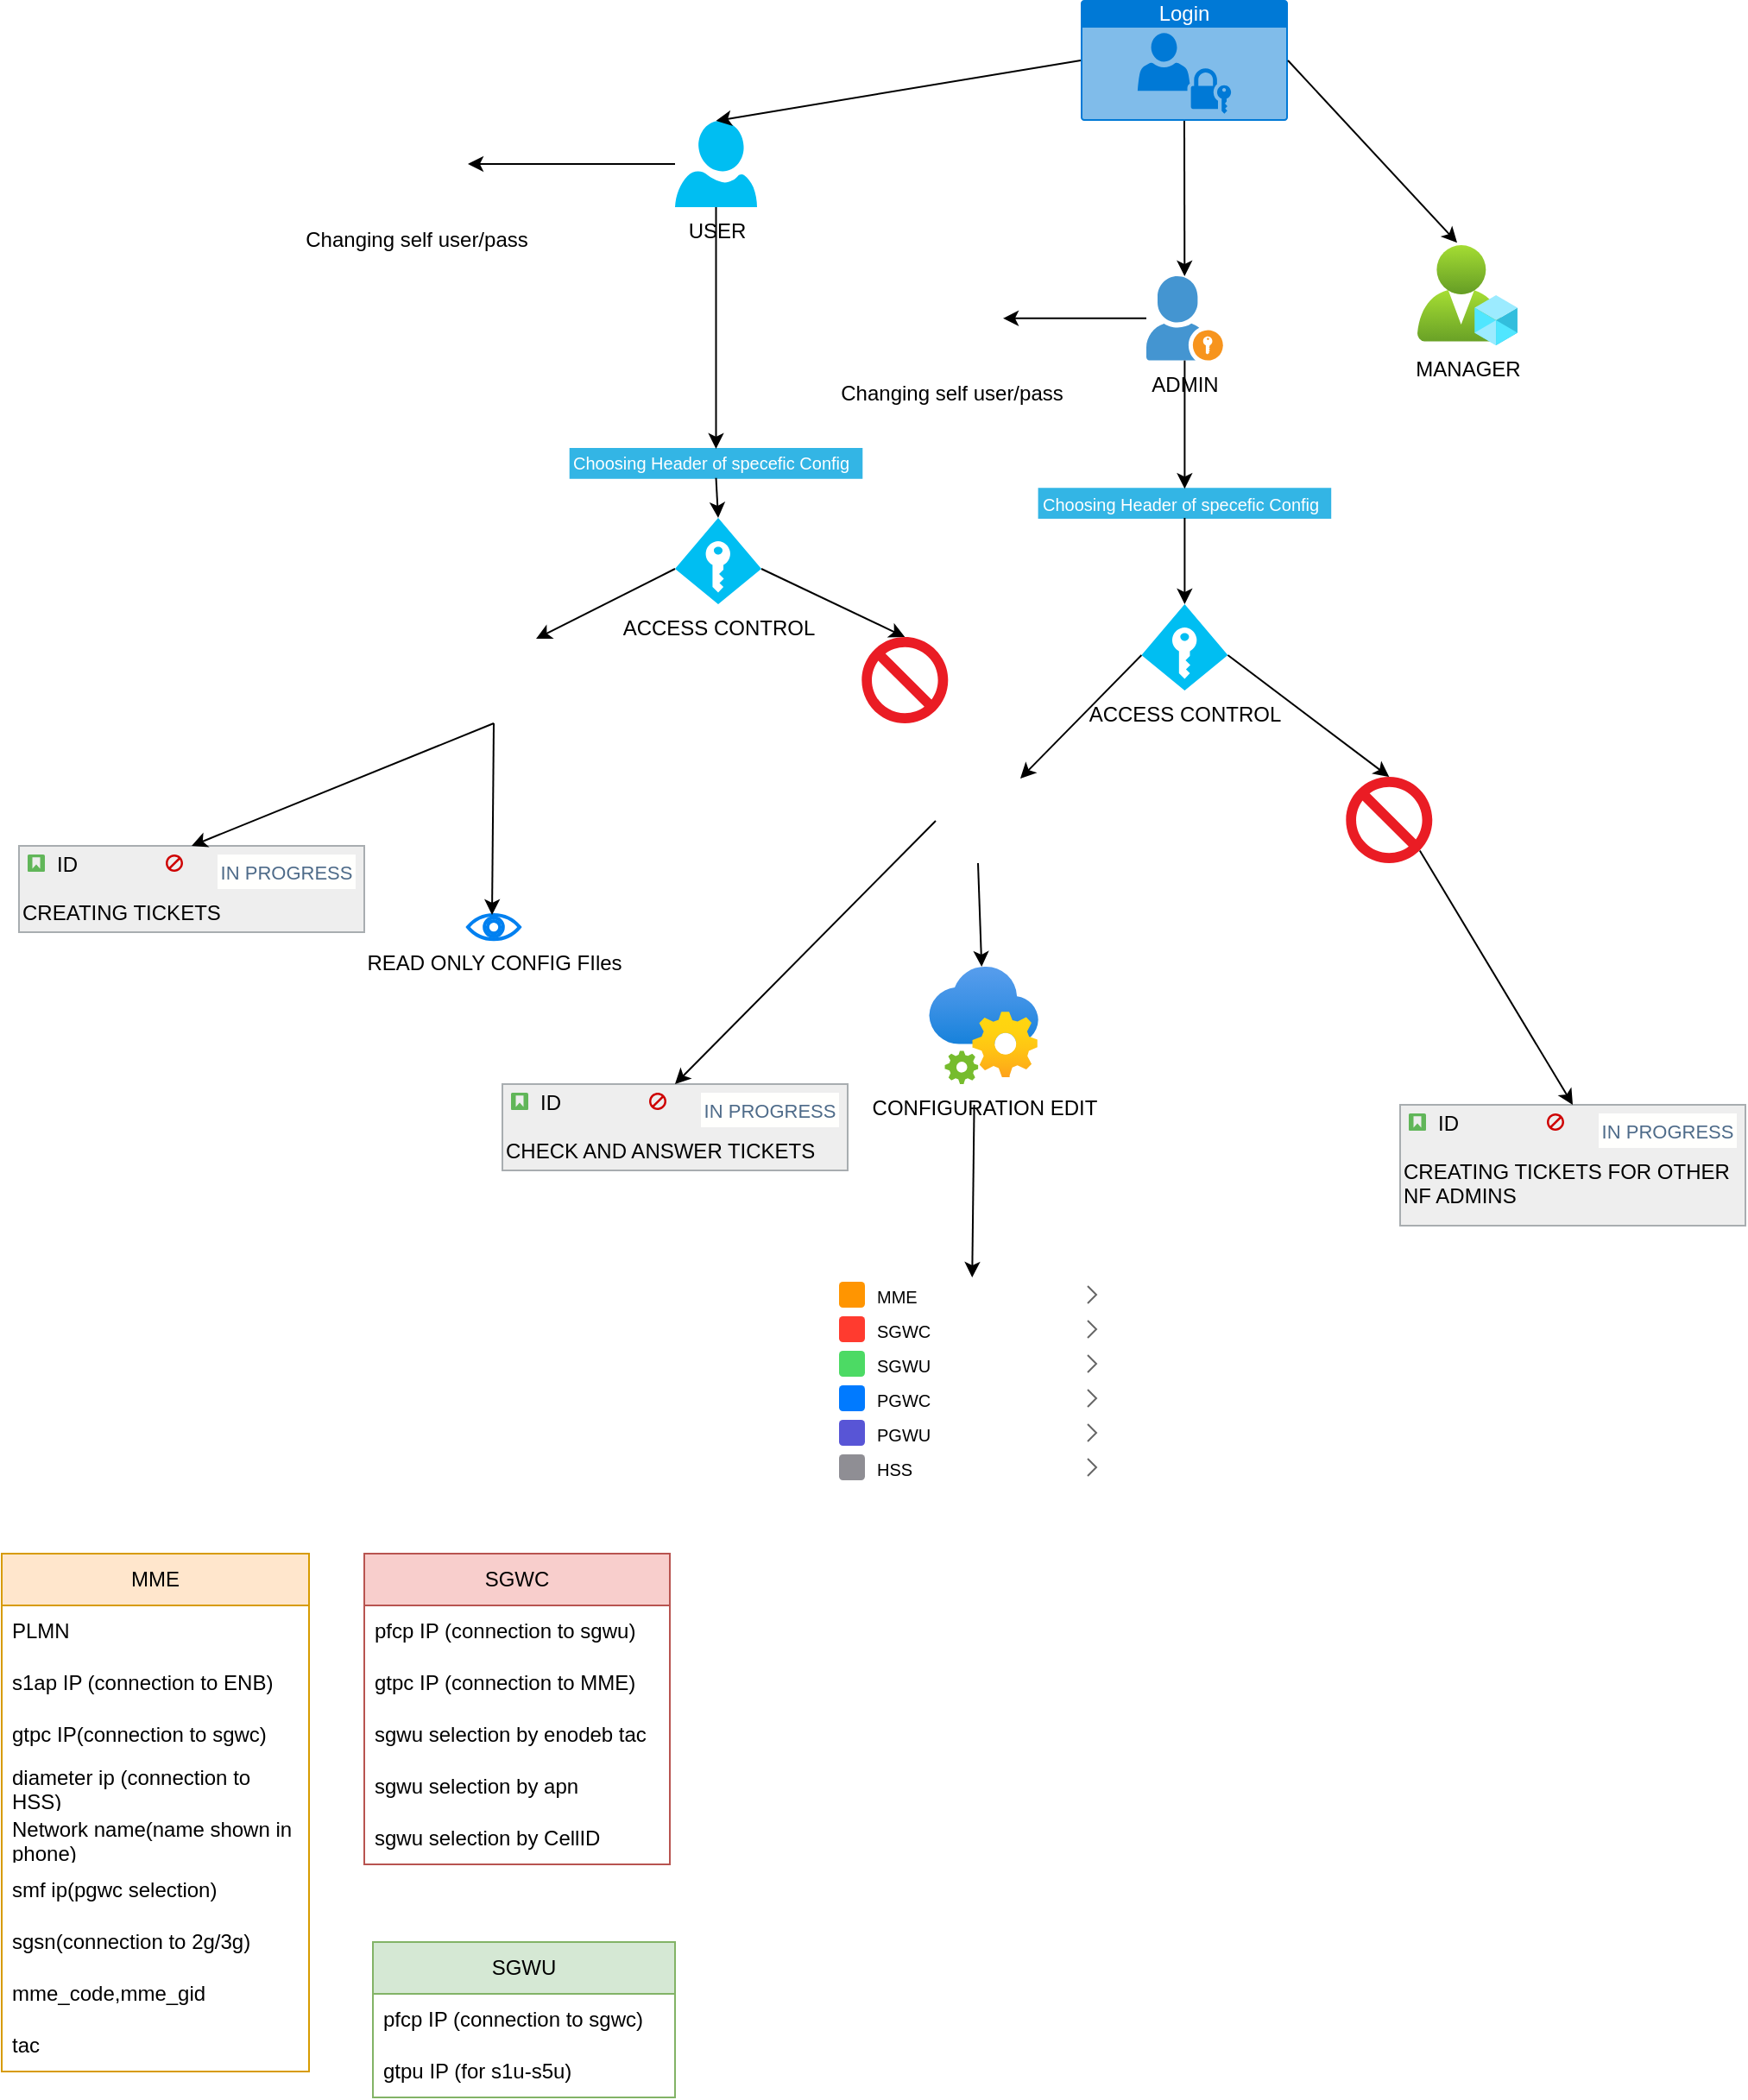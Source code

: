 <mxfile version="23.1.5" type="github">
  <diagram name="Page-1" id="kmqW99swMwcPKAGc4M03">
    <mxGraphModel dx="1301" dy="737" grid="1" gridSize="10" guides="1" tooltips="1" connect="1" arrows="1" fold="1" page="1" pageScale="1" pageWidth="850" pageHeight="1100" math="0" shadow="0">
      <root>
        <mxCell id="0" />
        <mxCell id="1" parent="0" />
        <mxCell id="1Nkgk6NyfdnBNJQY7tJL-4" value="Login" style="html=1;whiteSpace=wrap;strokeColor=none;fillColor=#0079D6;labelPosition=center;verticalLabelPosition=middle;verticalAlign=top;align=center;fontSize=12;outlineConnect=0;spacingTop=-6;fontColor=#FFFFFF;sketch=0;shape=mxgraph.sitemap.login;" vertex="1" parent="1">
          <mxGeometry x="365" y="140" width="120" height="70" as="geometry" />
        </mxCell>
        <mxCell id="1Nkgk6NyfdnBNJQY7tJL-7" value="ADMIN" style="shadow=0;dashed=0;html=1;strokeColor=none;fillColor=#4495D1;labelPosition=center;verticalLabelPosition=bottom;verticalAlign=top;align=center;outlineConnect=0;shape=mxgraph.veeam.portal_admin;" vertex="1" parent="1">
          <mxGeometry x="403" y="300" width="44.4" height="48.8" as="geometry" />
        </mxCell>
        <mxCell id="1Nkgk6NyfdnBNJQY7tJL-8" value="USER" style="verticalLabelPosition=bottom;html=1;verticalAlign=top;align=center;strokeColor=none;fillColor=#00BEF2;shape=mxgraph.azure.user;" vertex="1" parent="1">
          <mxGeometry x="130" y="210" width="47.5" height="50" as="geometry" />
        </mxCell>
        <mxCell id="1Nkgk6NyfdnBNJQY7tJL-9" value="MANAGER" style="image;aspect=fixed;html=1;points=[];align=center;fontSize=12;image=img/lib/azure2/intune/Azure_AD_Roles_and_Administrators.svg;" vertex="1" parent="1">
          <mxGeometry x="560" y="282" width="58" height="58" as="geometry" />
        </mxCell>
        <mxCell id="1Nkgk6NyfdnBNJQY7tJL-11" value="" style="endArrow=classic;html=1;rounded=0;entryX=0.5;entryY=0;entryDx=0;entryDy=0;entryPerimeter=0;exitX=0;exitY=0.5;exitDx=0;exitDy=0;exitPerimeter=0;" edge="1" parent="1" source="1Nkgk6NyfdnBNJQY7tJL-4" target="1Nkgk6NyfdnBNJQY7tJL-8">
          <mxGeometry width="50" height="50" relative="1" as="geometry">
            <mxPoint x="150" y="190" as="sourcePoint" />
            <mxPoint x="200" y="140" as="targetPoint" />
          </mxGeometry>
        </mxCell>
        <mxCell id="1Nkgk6NyfdnBNJQY7tJL-12" value="" style="endArrow=classic;html=1;rounded=0;exitX=0.5;exitY=1;exitDx=0;exitDy=0;exitPerimeter=0;" edge="1" parent="1" source="1Nkgk6NyfdnBNJQY7tJL-4" target="1Nkgk6NyfdnBNJQY7tJL-7">
          <mxGeometry width="50" height="50" relative="1" as="geometry">
            <mxPoint x="270" y="430" as="sourcePoint" />
            <mxPoint x="320" y="380" as="targetPoint" />
          </mxGeometry>
        </mxCell>
        <mxCell id="1Nkgk6NyfdnBNJQY7tJL-13" value="" style="endArrow=classic;html=1;rounded=0;entryX=0.397;entryY=-0.024;entryDx=0;entryDy=0;entryPerimeter=0;exitX=1;exitY=0.5;exitDx=0;exitDy=0;exitPerimeter=0;" edge="1" parent="1" source="1Nkgk6NyfdnBNJQY7tJL-4" target="1Nkgk6NyfdnBNJQY7tJL-9">
          <mxGeometry width="50" height="50" relative="1" as="geometry">
            <mxPoint x="660" y="210" as="sourcePoint" />
            <mxPoint x="710" y="160" as="targetPoint" />
            <Array as="points" />
          </mxGeometry>
        </mxCell>
        <mxCell id="1Nkgk6NyfdnBNJQY7tJL-15" value="Changing self user/pass" style="shape=image;html=1;verticalAlign=top;verticalLabelPosition=bottom;labelBackgroundColor=#ffffff;imageAspect=0;aspect=fixed;image=https://cdn4.iconfinder.com/data/icons/e-commerce-icon-set/48/Password-128.png" vertex="1" parent="1">
          <mxGeometry x="-50" y="205" width="60" height="60" as="geometry" />
        </mxCell>
        <mxCell id="1Nkgk6NyfdnBNJQY7tJL-18" value="READ ONLY CONFIG FIles" style="html=1;verticalLabelPosition=bottom;align=center;labelBackgroundColor=#ffffff;verticalAlign=top;strokeWidth=2;strokeColor=#0080F0;shadow=0;dashed=0;shape=mxgraph.ios7.icons.eye;" vertex="1" parent="1">
          <mxGeometry x="10" y="670" width="30" height="14.1" as="geometry" />
        </mxCell>
        <mxCell id="1Nkgk6NyfdnBNJQY7tJL-20" value="Choosing Header of specefic Config" style="whiteSpace=wrap;html=1;shadow=0;dashed=0;fontSize=10;align=left;fillColor=#33b5e5;strokeColor=#33B5E5;fontColor=#FFFFFF;" vertex="1" parent="1">
          <mxGeometry x="69.35" y="400" width="168.8" height="16.88" as="geometry" />
        </mxCell>
        <mxCell id="1Nkgk6NyfdnBNJQY7tJL-25" value="CREATING TICKETS" style="html=1;shadow=0;dashed=0;shape=mxgraph.atlassian.issue;issueType=story;issuePriority=blocker;issueStatus=inProgress;verticalAlign=top;align=left;whiteSpace=wrap;overflow=hidden;spacingTop=25;strokeColor=#A8ADB0;fillColor=#EEEEEE;fontSize=12;backgroundOutline=1;sketch=0;" vertex="1" parent="1">
          <mxGeometry x="-250" y="630" width="200" height="50" as="geometry" />
        </mxCell>
        <mxCell id="1Nkgk6NyfdnBNJQY7tJL-26" value="ID" style="strokeColor=none;fillColor=none;part=1;resizable=0;align=left;autosize=1;points=[];deletable=0;connectable=0;" vertex="1" parent="1Nkgk6NyfdnBNJQY7tJL-25">
          <mxGeometry width="60" height="20" relative="1" as="geometry">
            <mxPoint x="20" as="offset" />
          </mxGeometry>
        </mxCell>
        <mxCell id="1Nkgk6NyfdnBNJQY7tJL-31" value="" style="endArrow=classic;html=1;rounded=0;exitX=0.5;exitY=1;exitDx=0;exitDy=0;exitPerimeter=0;entryX=0.5;entryY=0;entryDx=0;entryDy=0;" edge="1" parent="1" source="1Nkgk6NyfdnBNJQY7tJL-8" target="1Nkgk6NyfdnBNJQY7tJL-20">
          <mxGeometry width="50" height="50" relative="1" as="geometry">
            <mxPoint x="310" y="400" as="sourcePoint" />
            <mxPoint x="360" y="350" as="targetPoint" />
          </mxGeometry>
        </mxCell>
        <mxCell id="1Nkgk6NyfdnBNJQY7tJL-32" value="Changing self user/pass" style="shape=image;html=1;verticalAlign=top;verticalLabelPosition=bottom;labelBackgroundColor=#ffffff;imageAspect=0;aspect=fixed;image=https://cdn4.iconfinder.com/data/icons/e-commerce-icon-set/48/Password-128.png" vertex="1" parent="1">
          <mxGeometry x="260" y="294.4" width="60" height="60" as="geometry" />
        </mxCell>
        <mxCell id="1Nkgk6NyfdnBNJQY7tJL-34" value="ACCESS CONTROL" style="verticalLabelPosition=bottom;html=1;verticalAlign=top;align=center;strokeColor=none;fillColor=#00BEF2;shape=mxgraph.azure.access_control;" vertex="1" parent="1">
          <mxGeometry x="130" y="440" width="50" height="50" as="geometry" />
        </mxCell>
        <mxCell id="1Nkgk6NyfdnBNJQY7tJL-36" value="" style="endArrow=classic;html=1;rounded=0;exitX=0.5;exitY=1;exitDx=0;exitDy=0;entryX=0.5;entryY=0;entryDx=0;entryDy=0;entryPerimeter=0;" edge="1" parent="1" source="1Nkgk6NyfdnBNJQY7tJL-20" target="1Nkgk6NyfdnBNJQY7tJL-34">
          <mxGeometry width="50" height="50" relative="1" as="geometry">
            <mxPoint x="320" y="510" as="sourcePoint" />
            <mxPoint x="370" y="460" as="targetPoint" />
          </mxGeometry>
        </mxCell>
        <mxCell id="1Nkgk6NyfdnBNJQY7tJL-40" value="" style="endArrow=classic;html=1;rounded=0;entryX=1;entryY=0.5;entryDx=0;entryDy=0;" edge="1" parent="1" source="1Nkgk6NyfdnBNJQY7tJL-7" target="1Nkgk6NyfdnBNJQY7tJL-32">
          <mxGeometry width="50" height="50" relative="1" as="geometry">
            <mxPoint x="410" y="450" as="sourcePoint" />
            <mxPoint x="460" y="400" as="targetPoint" />
          </mxGeometry>
        </mxCell>
        <mxCell id="1Nkgk6NyfdnBNJQY7tJL-41" value="" style="endArrow=classic;html=1;rounded=0;entryX=1;entryY=0.5;entryDx=0;entryDy=0;" edge="1" parent="1" source="1Nkgk6NyfdnBNJQY7tJL-8" target="1Nkgk6NyfdnBNJQY7tJL-15">
          <mxGeometry width="50" height="50" relative="1" as="geometry">
            <mxPoint x="60" y="310" as="sourcePoint" />
            <mxPoint x="110" y="260" as="targetPoint" />
          </mxGeometry>
        </mxCell>
        <mxCell id="1Nkgk6NyfdnBNJQY7tJL-42" value="Choosing Header of specefic Config" style="whiteSpace=wrap;html=1;shadow=0;dashed=0;fontSize=10;align=left;fillColor=#33b5e5;strokeColor=#33B5E5;fontColor=#FFFFFF;" vertex="1" parent="1">
          <mxGeometry x="340.8" y="423.12" width="168.8" height="16.88" as="geometry" />
        </mxCell>
        <mxCell id="1Nkgk6NyfdnBNJQY7tJL-43" value="ACCESS CONTROL" style="verticalLabelPosition=bottom;html=1;verticalAlign=top;align=center;strokeColor=none;fillColor=#00BEF2;shape=mxgraph.azure.access_control;" vertex="1" parent="1">
          <mxGeometry x="400.2" y="490" width="50" height="50" as="geometry" />
        </mxCell>
        <mxCell id="1Nkgk6NyfdnBNJQY7tJL-46" value="" style="endArrow=classic;html=1;rounded=0;" edge="1" parent="1" source="1Nkgk6NyfdnBNJQY7tJL-7" target="1Nkgk6NyfdnBNJQY7tJL-42">
          <mxGeometry width="50" height="50" relative="1" as="geometry">
            <mxPoint x="570" y="550" as="sourcePoint" />
            <mxPoint x="620" y="500" as="targetPoint" />
          </mxGeometry>
        </mxCell>
        <mxCell id="1Nkgk6NyfdnBNJQY7tJL-47" value="" style="endArrow=classic;html=1;rounded=0;exitX=0.5;exitY=1;exitDx=0;exitDy=0;entryX=0.5;entryY=0;entryDx=0;entryDy=0;entryPerimeter=0;" edge="1" parent="1" source="1Nkgk6NyfdnBNJQY7tJL-42" target="1Nkgk6NyfdnBNJQY7tJL-43">
          <mxGeometry width="50" height="50" relative="1" as="geometry">
            <mxPoint x="570" y="660" as="sourcePoint" />
            <mxPoint x="620" y="610" as="targetPoint" />
          </mxGeometry>
        </mxCell>
        <mxCell id="1Nkgk6NyfdnBNJQY7tJL-48" value="CONFIGURATION EDIT" style="image;aspect=fixed;html=1;points=[];align=center;fontSize=12;image=img/lib/azure2/integration/App_Configuration.svg;" vertex="1" parent="1">
          <mxGeometry x="276.8" y="700" width="64" height="68" as="geometry" />
        </mxCell>
        <mxCell id="1Nkgk6NyfdnBNJQY7tJL-51" value="" style="shape=image;html=1;verticalAlign=top;verticalLabelPosition=bottom;labelBackgroundColor=#ffffff;imageAspect=0;aspect=fixed;image=https://cdn3.iconfinder.com/data/icons/miscellaneous-80/60/check-128.png" vertex="1" parent="1">
          <mxGeometry x="0.5" y="510" width="49" height="49" as="geometry" />
        </mxCell>
        <mxCell id="1Nkgk6NyfdnBNJQY7tJL-52" value="" style="endArrow=classic;html=1;rounded=0;exitX=0;exitY=0.59;exitDx=0;exitDy=0;exitPerimeter=0;entryX=1;entryY=0;entryDx=0;entryDy=0;" edge="1" parent="1" source="1Nkgk6NyfdnBNJQY7tJL-34" target="1Nkgk6NyfdnBNJQY7tJL-51">
          <mxGeometry width="50" height="50" relative="1" as="geometry">
            <mxPoint x="40" y="650" as="sourcePoint" />
            <mxPoint x="90" y="600" as="targetPoint" />
          </mxGeometry>
        </mxCell>
        <mxCell id="1Nkgk6NyfdnBNJQY7tJL-54" value="" style="endArrow=classic;html=1;rounded=0;entryX=0.5;entryY=0;entryDx=0;entryDy=0;exitX=0.5;exitY=1;exitDx=0;exitDy=0;" edge="1" parent="1" source="1Nkgk6NyfdnBNJQY7tJL-51" target="1Nkgk6NyfdnBNJQY7tJL-25">
          <mxGeometry width="50" height="50" relative="1" as="geometry">
            <mxPoint x="-120" y="600" as="sourcePoint" />
            <mxPoint x="-70" y="550" as="targetPoint" />
          </mxGeometry>
        </mxCell>
        <mxCell id="1Nkgk6NyfdnBNJQY7tJL-55" value="" style="endArrow=classic;html=1;rounded=0;exitX=0.5;exitY=1;exitDx=0;exitDy=0;entryX=0.467;entryY=0;entryDx=0;entryDy=0;entryPerimeter=0;" edge="1" parent="1" source="1Nkgk6NyfdnBNJQY7tJL-51" target="1Nkgk6NyfdnBNJQY7tJL-18">
          <mxGeometry width="50" height="50" relative="1" as="geometry">
            <mxPoint x="60" y="650" as="sourcePoint" />
            <mxPoint x="110" y="600" as="targetPoint" />
          </mxGeometry>
        </mxCell>
        <mxCell id="1Nkgk6NyfdnBNJQY7tJL-56" value="" style="sketch=0;aspect=fixed;pointerEvents=1;shadow=0;dashed=0;html=1;strokeColor=none;labelPosition=center;verticalLabelPosition=bottom;verticalAlign=top;align=center;shape=mxgraph.mscae.enterprise.not_allowed;fillColor=#EA1C24;" vertex="1" parent="1">
          <mxGeometry x="238.15" y="509" width="50" height="50" as="geometry" />
        </mxCell>
        <mxCell id="1Nkgk6NyfdnBNJQY7tJL-57" value="" style="endArrow=classic;html=1;rounded=0;exitX=1;exitY=0.59;exitDx=0;exitDy=0;exitPerimeter=0;entryX=0.5;entryY=0;entryDx=0;entryDy=0;entryPerimeter=0;" edge="1" parent="1" source="1Nkgk6NyfdnBNJQY7tJL-34" target="1Nkgk6NyfdnBNJQY7tJL-56">
          <mxGeometry width="50" height="50" relative="1" as="geometry">
            <mxPoint x="160" y="620" as="sourcePoint" />
            <mxPoint x="210" y="570" as="targetPoint" />
          </mxGeometry>
        </mxCell>
        <mxCell id="1Nkgk6NyfdnBNJQY7tJL-58" value="" style="shape=image;html=1;verticalAlign=top;verticalLabelPosition=bottom;labelBackgroundColor=#ffffff;imageAspect=0;aspect=fixed;image=https://cdn3.iconfinder.com/data/icons/miscellaneous-80/60/check-128.png" vertex="1" parent="1">
          <mxGeometry x="281" y="591" width="49" height="49" as="geometry" />
        </mxCell>
        <mxCell id="1Nkgk6NyfdnBNJQY7tJL-59" value="" style="sketch=0;aspect=fixed;pointerEvents=1;shadow=0;dashed=0;html=1;strokeColor=none;labelPosition=center;verticalLabelPosition=bottom;verticalAlign=top;align=center;shape=mxgraph.mscae.enterprise.not_allowed;fillColor=#EA1C24;" vertex="1" parent="1">
          <mxGeometry x="518.65" y="590" width="50" height="50" as="geometry" />
        </mxCell>
        <mxCell id="1Nkgk6NyfdnBNJQY7tJL-60" value="" style="endArrow=classic;html=1;rounded=0;exitX=0;exitY=0.59;exitDx=0;exitDy=0;exitPerimeter=0;entryX=1;entryY=0;entryDx=0;entryDy=0;" edge="1" parent="1" source="1Nkgk6NyfdnBNJQY7tJL-43" target="1Nkgk6NyfdnBNJQY7tJL-58">
          <mxGeometry width="50" height="50" relative="1" as="geometry">
            <mxPoint x="370" y="640" as="sourcePoint" />
            <mxPoint x="420" y="590" as="targetPoint" />
          </mxGeometry>
        </mxCell>
        <mxCell id="1Nkgk6NyfdnBNJQY7tJL-61" value="" style="endArrow=classic;html=1;rounded=0;exitX=1;exitY=0.59;exitDx=0;exitDy=0;exitPerimeter=0;entryX=0.5;entryY=0;entryDx=0;entryDy=0;entryPerimeter=0;" edge="1" parent="1" source="1Nkgk6NyfdnBNJQY7tJL-43" target="1Nkgk6NyfdnBNJQY7tJL-59">
          <mxGeometry width="50" height="50" relative="1" as="geometry">
            <mxPoint x="530" y="540" as="sourcePoint" />
            <mxPoint x="580" y="490" as="targetPoint" />
          </mxGeometry>
        </mxCell>
        <mxCell id="1Nkgk6NyfdnBNJQY7tJL-62" value="CREATING TICKETS FOR OTHER NF ADMINS" style="html=1;shadow=0;dashed=0;shape=mxgraph.atlassian.issue;issueType=story;issuePriority=blocker;issueStatus=inProgress;verticalAlign=top;align=left;whiteSpace=wrap;overflow=hidden;spacingTop=25;strokeColor=#A8ADB0;fillColor=#EEEEEE;fontSize=12;backgroundOutline=1;sketch=0;" vertex="1" parent="1">
          <mxGeometry x="550" y="780" width="200" height="70" as="geometry" />
        </mxCell>
        <mxCell id="1Nkgk6NyfdnBNJQY7tJL-63" value="ID" style="strokeColor=none;fillColor=none;part=1;resizable=0;align=left;autosize=1;points=[];deletable=0;connectable=0;" vertex="1" parent="1Nkgk6NyfdnBNJQY7tJL-62">
          <mxGeometry width="60" height="20" relative="1" as="geometry">
            <mxPoint x="20" as="offset" />
          </mxGeometry>
        </mxCell>
        <mxCell id="1Nkgk6NyfdnBNJQY7tJL-65" value="" style="endArrow=classic;html=1;rounded=0;exitX=0.5;exitY=1;exitDx=0;exitDy=0;" edge="1" parent="1" source="1Nkgk6NyfdnBNJQY7tJL-58" target="1Nkgk6NyfdnBNJQY7tJL-48">
          <mxGeometry width="50" height="50" relative="1" as="geometry">
            <mxPoint x="160" y="810" as="sourcePoint" />
            <mxPoint x="210" y="760" as="targetPoint" />
          </mxGeometry>
        </mxCell>
        <mxCell id="1Nkgk6NyfdnBNJQY7tJL-66" value="CHECK AND ANSWER TICKETS" style="html=1;shadow=0;dashed=0;shape=mxgraph.atlassian.issue;issueType=story;issuePriority=blocker;issueStatus=inProgress;verticalAlign=top;align=left;whiteSpace=wrap;overflow=hidden;spacingTop=25;strokeColor=#A8ADB0;fillColor=#EEEEEE;fontSize=12;backgroundOutline=1;sketch=0;" vertex="1" parent="1">
          <mxGeometry x="30" y="768" width="200" height="50" as="geometry" />
        </mxCell>
        <mxCell id="1Nkgk6NyfdnBNJQY7tJL-67" value="ID" style="strokeColor=none;fillColor=none;part=1;resizable=0;align=left;autosize=1;points=[];deletable=0;connectable=0;" vertex="1" parent="1Nkgk6NyfdnBNJQY7tJL-66">
          <mxGeometry width="60" height="20" relative="1" as="geometry">
            <mxPoint x="20" as="offset" />
          </mxGeometry>
        </mxCell>
        <mxCell id="1Nkgk6NyfdnBNJQY7tJL-68" value="" style="endArrow=classic;html=1;rounded=0;exitX=0.855;exitY=0.855;exitDx=0;exitDy=0;exitPerimeter=0;entryX=0.5;entryY=0;entryDx=0;entryDy=0;" edge="1" parent="1" source="1Nkgk6NyfdnBNJQY7tJL-59" target="1Nkgk6NyfdnBNJQY7tJL-62">
          <mxGeometry width="50" height="50" relative="1" as="geometry">
            <mxPoint x="650" y="630" as="sourcePoint" />
            <mxPoint x="700" y="580" as="targetPoint" />
          </mxGeometry>
        </mxCell>
        <mxCell id="1Nkgk6NyfdnBNJQY7tJL-69" value="" style="endArrow=classic;html=1;rounded=0;exitX=0;exitY=0.5;exitDx=0;exitDy=0;entryX=0.5;entryY=0;entryDx=0;entryDy=0;" edge="1" parent="1" source="1Nkgk6NyfdnBNJQY7tJL-58" target="1Nkgk6NyfdnBNJQY7tJL-66">
          <mxGeometry width="50" height="50" relative="1" as="geometry">
            <mxPoint x="160" y="740" as="sourcePoint" />
            <mxPoint x="210" y="690" as="targetPoint" />
          </mxGeometry>
        </mxCell>
        <mxCell id="1Nkgk6NyfdnBNJQY7tJL-71" value="" style="shape=rect;strokeColor=none;fillColor=#ffffff;gradientColor=none;shadow=0;" vertex="1" parent="1">
          <mxGeometry x="220" y="880" width="164" height="120" as="geometry" />
        </mxCell>
        <mxCell id="1Nkgk6NyfdnBNJQY7tJL-72" value="MME" style="shape=rect;strokeColor=none;fontSize=10;fontColor=#000000;resizeWidth=1;align=left;spacingLeft=25;spacingTop=2;whiteSpace=wrap;html=1;" vertex="1" parent="1Nkgk6NyfdnBNJQY7tJL-71">
          <mxGeometry width="164" height="20" relative="1" as="geometry" />
        </mxCell>
        <mxCell id="1Nkgk6NyfdnBNJQY7tJL-73" value="" style="shape=rect;rounded=1;rSize=3;strokeColor=none;fillColor=#FF9501;" vertex="1" parent="1Nkgk6NyfdnBNJQY7tJL-72">
          <mxGeometry y="0.5" width="15" height="15" relative="1" as="geometry">
            <mxPoint x="5" y="-7.5" as="offset" />
          </mxGeometry>
        </mxCell>
        <mxCell id="1Nkgk6NyfdnBNJQY7tJL-74" value="" style="shape=mxgraph.ios7.misc.right;strokeColor=#666666;" vertex="1" parent="1Nkgk6NyfdnBNJQY7tJL-72">
          <mxGeometry x="1" y="0.5" width="5" height="10" relative="1" as="geometry">
            <mxPoint x="-15" y="-5" as="offset" />
          </mxGeometry>
        </mxCell>
        <mxCell id="1Nkgk6NyfdnBNJQY7tJL-75" value="SGWC" style="shape=rect;strokeColor=none;fontSize=10;fontColor=#000000;resizeWidth=1;align=left;spacingLeft=25;spacingTop=2;whiteSpace=wrap;html=1;" vertex="1" parent="1Nkgk6NyfdnBNJQY7tJL-71">
          <mxGeometry width="164" height="20" relative="1" as="geometry">
            <mxPoint y="20" as="offset" />
          </mxGeometry>
        </mxCell>
        <mxCell id="1Nkgk6NyfdnBNJQY7tJL-76" value="" style="shape=rect;rounded=1;rSize=3;strokeColor=none;fillColor=#FF3B2F;" vertex="1" parent="1Nkgk6NyfdnBNJQY7tJL-75">
          <mxGeometry y="0.5" width="15" height="15" relative="1" as="geometry">
            <mxPoint x="5" y="-7.5" as="offset" />
          </mxGeometry>
        </mxCell>
        <mxCell id="1Nkgk6NyfdnBNJQY7tJL-77" value="" style="shape=mxgraph.ios7.misc.right;strokeColor=#666666;" vertex="1" parent="1Nkgk6NyfdnBNJQY7tJL-75">
          <mxGeometry x="1" y="0.5" width="5" height="10" relative="1" as="geometry">
            <mxPoint x="-15" y="-5" as="offset" />
          </mxGeometry>
        </mxCell>
        <mxCell id="1Nkgk6NyfdnBNJQY7tJL-78" value="SGWU" style="shape=rect;strokeColor=none;fontSize=10;fontColor=#000000;resizeWidth=1;align=left;spacingLeft=25;spacingTop=2;whiteSpace=wrap;html=1;" vertex="1" parent="1Nkgk6NyfdnBNJQY7tJL-71">
          <mxGeometry width="164" height="20" relative="1" as="geometry">
            <mxPoint y="40" as="offset" />
          </mxGeometry>
        </mxCell>
        <mxCell id="1Nkgk6NyfdnBNJQY7tJL-79" value="" style="shape=rect;rounded=1;rSize=3;strokeColor=none;fillColor=#4CDA64;" vertex="1" parent="1Nkgk6NyfdnBNJQY7tJL-78">
          <mxGeometry y="0.5" width="15" height="15" relative="1" as="geometry">
            <mxPoint x="5" y="-7.5" as="offset" />
          </mxGeometry>
        </mxCell>
        <mxCell id="1Nkgk6NyfdnBNJQY7tJL-80" value="" style="shape=mxgraph.ios7.misc.right;strokeColor=#666666;" vertex="1" parent="1Nkgk6NyfdnBNJQY7tJL-78">
          <mxGeometry x="1" y="0.5" width="5" height="10" relative="1" as="geometry">
            <mxPoint x="-15" y="-5" as="offset" />
          </mxGeometry>
        </mxCell>
        <mxCell id="1Nkgk6NyfdnBNJQY7tJL-81" value="PGWC" style="shape=rect;strokeColor=none;fontSize=10;fontColor=#000000;resizeWidth=1;align=left;spacingLeft=25;spacingTop=2;whiteSpace=wrap;html=1;" vertex="1" parent="1Nkgk6NyfdnBNJQY7tJL-71">
          <mxGeometry width="164" height="20" relative="1" as="geometry">
            <mxPoint y="60" as="offset" />
          </mxGeometry>
        </mxCell>
        <mxCell id="1Nkgk6NyfdnBNJQY7tJL-82" value="" style="shape=rect;rounded=1;rSize=3;strokeColor=none;fillColor=#007AFF;" vertex="1" parent="1Nkgk6NyfdnBNJQY7tJL-81">
          <mxGeometry y="0.5" width="15" height="15" relative="1" as="geometry">
            <mxPoint x="5" y="-7.5" as="offset" />
          </mxGeometry>
        </mxCell>
        <mxCell id="1Nkgk6NyfdnBNJQY7tJL-83" value="" style="shape=mxgraph.ios7.misc.right;strokeColor=#666666;" vertex="1" parent="1Nkgk6NyfdnBNJQY7tJL-81">
          <mxGeometry x="1" y="0.5" width="5" height="10" relative="1" as="geometry">
            <mxPoint x="-15" y="-5" as="offset" />
          </mxGeometry>
        </mxCell>
        <mxCell id="1Nkgk6NyfdnBNJQY7tJL-84" value="PGWU" style="shape=rect;strokeColor=none;fontSize=10;fontColor=#000000;resizeWidth=1;align=left;spacingLeft=25;spacingTop=2;whiteSpace=wrap;html=1;" vertex="1" parent="1Nkgk6NyfdnBNJQY7tJL-71">
          <mxGeometry width="164" height="20" relative="1" as="geometry">
            <mxPoint y="80" as="offset" />
          </mxGeometry>
        </mxCell>
        <mxCell id="1Nkgk6NyfdnBNJQY7tJL-85" value="" style="shape=rect;rounded=1;rSize=3;strokeColor=none;fillColor=#5855D6;" vertex="1" parent="1Nkgk6NyfdnBNJQY7tJL-84">
          <mxGeometry y="0.5" width="15" height="15" relative="1" as="geometry">
            <mxPoint x="5" y="-7.5" as="offset" />
          </mxGeometry>
        </mxCell>
        <mxCell id="1Nkgk6NyfdnBNJQY7tJL-86" value="" style="shape=mxgraph.ios7.misc.right;strokeColor=#666666;" vertex="1" parent="1Nkgk6NyfdnBNJQY7tJL-84">
          <mxGeometry x="1" y="0.5" width="5" height="10" relative="1" as="geometry">
            <mxPoint x="-15" y="-5" as="offset" />
          </mxGeometry>
        </mxCell>
        <mxCell id="1Nkgk6NyfdnBNJQY7tJL-87" value="HSS" style="shape=rect;strokeColor=none;fontSize=10;fontColor=#000000;resizeWidth=1;align=left;spacingLeft=25;spacingTop=2;whiteSpace=wrap;html=1;" vertex="1" parent="1Nkgk6NyfdnBNJQY7tJL-71">
          <mxGeometry width="164" height="20" relative="1" as="geometry">
            <mxPoint y="100" as="offset" />
          </mxGeometry>
        </mxCell>
        <mxCell id="1Nkgk6NyfdnBNJQY7tJL-88" value="" style="shape=rect;rounded=1;rSize=3;strokeColor=none;fillColor=#8F8E94;" vertex="1" parent="1Nkgk6NyfdnBNJQY7tJL-87">
          <mxGeometry y="0.5" width="15" height="15" relative="1" as="geometry">
            <mxPoint x="5" y="-7.5" as="offset" />
          </mxGeometry>
        </mxCell>
        <mxCell id="1Nkgk6NyfdnBNJQY7tJL-89" value="" style="shape=mxgraph.ios7.misc.right;strokeColor=#666666;" vertex="1" parent="1Nkgk6NyfdnBNJQY7tJL-87">
          <mxGeometry x="1" y="0.5" width="5" height="10" relative="1" as="geometry">
            <mxPoint x="-15" y="-5" as="offset" />
          </mxGeometry>
        </mxCell>
        <mxCell id="1Nkgk6NyfdnBNJQY7tJL-92" value="" style="endArrow=classic;html=1;rounded=0;exitX=0.414;exitY=1.176;exitDx=0;exitDy=0;exitPerimeter=0;" edge="1" parent="1" source="1Nkgk6NyfdnBNJQY7tJL-48" target="1Nkgk6NyfdnBNJQY7tJL-72">
          <mxGeometry width="50" height="50" relative="1" as="geometry">
            <mxPoint x="60" y="970" as="sourcePoint" />
            <mxPoint x="110" y="920" as="targetPoint" />
          </mxGeometry>
        </mxCell>
        <mxCell id="1Nkgk6NyfdnBNJQY7tJL-112" value="MME" style="swimlane;fontStyle=0;childLayout=stackLayout;horizontal=1;startSize=30;horizontalStack=0;resizeParent=1;resizeParentMax=0;resizeLast=0;collapsible=1;marginBottom=0;whiteSpace=wrap;html=1;fillColor=#ffe6cc;strokeColor=#d79b00;" vertex="1" parent="1">
          <mxGeometry x="-260" y="1040" width="178" height="300" as="geometry" />
        </mxCell>
        <mxCell id="1Nkgk6NyfdnBNJQY7tJL-113" value="PLMN" style="text;align=left;verticalAlign=middle;spacingLeft=4;spacingRight=4;overflow=hidden;points=[[0,0.5],[1,0.5]];portConstraint=eastwest;rotatable=0;whiteSpace=wrap;html=1;" vertex="1" parent="1Nkgk6NyfdnBNJQY7tJL-112">
          <mxGeometry y="30" width="178" height="30" as="geometry" />
        </mxCell>
        <mxCell id="1Nkgk6NyfdnBNJQY7tJL-114" value="s1ap IP (connection to ENB)" style="text;strokeColor=none;fillColor=none;align=left;verticalAlign=middle;spacingLeft=4;spacingRight=4;overflow=hidden;points=[[0,0.5],[1,0.5]];portConstraint=eastwest;rotatable=0;whiteSpace=wrap;html=1;" vertex="1" parent="1Nkgk6NyfdnBNJQY7tJL-112">
          <mxGeometry y="60" width="178" height="30" as="geometry" />
        </mxCell>
        <mxCell id="1Nkgk6NyfdnBNJQY7tJL-115" value="gtpc IP(connection to sgwc)" style="text;strokeColor=none;fillColor=none;align=left;verticalAlign=middle;spacingLeft=4;spacingRight=4;overflow=hidden;points=[[0,0.5],[1,0.5]];portConstraint=eastwest;rotatable=0;whiteSpace=wrap;html=1;" vertex="1" parent="1Nkgk6NyfdnBNJQY7tJL-112">
          <mxGeometry y="90" width="178" height="30" as="geometry" />
        </mxCell>
        <mxCell id="1Nkgk6NyfdnBNJQY7tJL-122" value="diameter ip (connection to HSS)" style="text;strokeColor=none;fillColor=none;align=left;verticalAlign=middle;spacingLeft=4;spacingRight=4;overflow=hidden;points=[[0,0.5],[1,0.5]];portConstraint=eastwest;rotatable=0;whiteSpace=wrap;html=1;" vertex="1" parent="1Nkgk6NyfdnBNJQY7tJL-112">
          <mxGeometry y="120" width="178" height="30" as="geometry" />
        </mxCell>
        <mxCell id="1Nkgk6NyfdnBNJQY7tJL-121" value="Network name(name shown in phone)" style="text;strokeColor=none;fillColor=none;align=left;verticalAlign=middle;spacingLeft=4;spacingRight=4;overflow=hidden;points=[[0,0.5],[1,0.5]];portConstraint=eastwest;rotatable=0;whiteSpace=wrap;html=1;" vertex="1" parent="1Nkgk6NyfdnBNJQY7tJL-112">
          <mxGeometry y="150" width="178" height="30" as="geometry" />
        </mxCell>
        <mxCell id="1Nkgk6NyfdnBNJQY7tJL-120" value="smf ip(pgwc selection)" style="text;strokeColor=none;fillColor=none;align=left;verticalAlign=middle;spacingLeft=4;spacingRight=4;overflow=hidden;points=[[0,0.5],[1,0.5]];portConstraint=eastwest;rotatable=0;whiteSpace=wrap;html=1;" vertex="1" parent="1Nkgk6NyfdnBNJQY7tJL-112">
          <mxGeometry y="180" width="178" height="30" as="geometry" />
        </mxCell>
        <mxCell id="1Nkgk6NyfdnBNJQY7tJL-119" value="sgsn(connection to 2g/3g)" style="text;strokeColor=none;fillColor=none;align=left;verticalAlign=middle;spacingLeft=4;spacingRight=4;overflow=hidden;points=[[0,0.5],[1,0.5]];portConstraint=eastwest;rotatable=0;whiteSpace=wrap;html=1;" vertex="1" parent="1Nkgk6NyfdnBNJQY7tJL-112">
          <mxGeometry y="210" width="178" height="30" as="geometry" />
        </mxCell>
        <mxCell id="1Nkgk6NyfdnBNJQY7tJL-118" value="mme_code,mme_gid" style="text;strokeColor=none;fillColor=none;align=left;verticalAlign=middle;spacingLeft=4;spacingRight=4;overflow=hidden;points=[[0,0.5],[1,0.5]];portConstraint=eastwest;rotatable=0;whiteSpace=wrap;html=1;" vertex="1" parent="1Nkgk6NyfdnBNJQY7tJL-112">
          <mxGeometry y="240" width="178" height="30" as="geometry" />
        </mxCell>
        <mxCell id="1Nkgk6NyfdnBNJQY7tJL-117" value="tac" style="text;strokeColor=none;fillColor=none;align=left;verticalAlign=middle;spacingLeft=4;spacingRight=4;overflow=hidden;points=[[0,0.5],[1,0.5]];portConstraint=eastwest;rotatable=0;whiteSpace=wrap;html=1;" vertex="1" parent="1Nkgk6NyfdnBNJQY7tJL-112">
          <mxGeometry y="270" width="178" height="30" as="geometry" />
        </mxCell>
        <mxCell id="1Nkgk6NyfdnBNJQY7tJL-123" value="SGWC" style="swimlane;fontStyle=0;childLayout=stackLayout;horizontal=1;startSize=30;horizontalStack=0;resizeParent=1;resizeParentMax=0;resizeLast=0;collapsible=1;marginBottom=0;whiteSpace=wrap;html=1;fillColor=#f8cecc;strokeColor=#b85450;" vertex="1" parent="1">
          <mxGeometry x="-50" y="1040" width="177" height="180" as="geometry" />
        </mxCell>
        <mxCell id="1Nkgk6NyfdnBNJQY7tJL-124" value="pfcp IP (connection to sgwu)" style="text;strokeColor=none;fillColor=none;align=left;verticalAlign=middle;spacingLeft=4;spacingRight=4;overflow=hidden;points=[[0,0.5],[1,0.5]];portConstraint=eastwest;rotatable=0;whiteSpace=wrap;html=1;" vertex="1" parent="1Nkgk6NyfdnBNJQY7tJL-123">
          <mxGeometry y="30" width="177" height="30" as="geometry" />
        </mxCell>
        <mxCell id="1Nkgk6NyfdnBNJQY7tJL-125" value="gtpc IP (connection to MME)" style="text;strokeColor=none;fillColor=none;align=left;verticalAlign=middle;spacingLeft=4;spacingRight=4;overflow=hidden;points=[[0,0.5],[1,0.5]];portConstraint=eastwest;rotatable=0;whiteSpace=wrap;html=1;" vertex="1" parent="1Nkgk6NyfdnBNJQY7tJL-123">
          <mxGeometry y="60" width="177" height="30" as="geometry" />
        </mxCell>
        <mxCell id="1Nkgk6NyfdnBNJQY7tJL-126" value="sgwu selection by enodeb tac" style="text;strokeColor=none;fillColor=none;align=left;verticalAlign=middle;spacingLeft=4;spacingRight=4;overflow=hidden;points=[[0,0.5],[1,0.5]];portConstraint=eastwest;rotatable=0;whiteSpace=wrap;html=1;" vertex="1" parent="1Nkgk6NyfdnBNJQY7tJL-123">
          <mxGeometry y="90" width="177" height="30" as="geometry" />
        </mxCell>
        <mxCell id="1Nkgk6NyfdnBNJQY7tJL-128" value="sgwu selection by apn" style="text;strokeColor=none;fillColor=none;align=left;verticalAlign=middle;spacingLeft=4;spacingRight=4;overflow=hidden;points=[[0,0.5],[1,0.5]];portConstraint=eastwest;rotatable=0;whiteSpace=wrap;html=1;" vertex="1" parent="1Nkgk6NyfdnBNJQY7tJL-123">
          <mxGeometry y="120" width="177" height="30" as="geometry" />
        </mxCell>
        <mxCell id="1Nkgk6NyfdnBNJQY7tJL-127" value="sgwu selection by CellID" style="text;strokeColor=none;fillColor=none;align=left;verticalAlign=middle;spacingLeft=4;spacingRight=4;overflow=hidden;points=[[0,0.5],[1,0.5]];portConstraint=eastwest;rotatable=0;whiteSpace=wrap;html=1;" vertex="1" parent="1Nkgk6NyfdnBNJQY7tJL-123">
          <mxGeometry y="150" width="177" height="30" as="geometry" />
        </mxCell>
        <mxCell id="1Nkgk6NyfdnBNJQY7tJL-129" value="SGWU" style="swimlane;fontStyle=0;childLayout=stackLayout;horizontal=1;startSize=30;horizontalStack=0;resizeParent=1;resizeParentMax=0;resizeLast=0;collapsible=1;marginBottom=0;whiteSpace=wrap;html=1;fillColor=#d5e8d4;strokeColor=#82b366;" vertex="1" parent="1">
          <mxGeometry x="-45" y="1265" width="175" height="90" as="geometry" />
        </mxCell>
        <mxCell id="1Nkgk6NyfdnBNJQY7tJL-130" value="pfcp IP (connection to sgwc)" style="text;strokeColor=none;fillColor=none;align=left;verticalAlign=middle;spacingLeft=4;spacingRight=4;overflow=hidden;points=[[0,0.5],[1,0.5]];portConstraint=eastwest;rotatable=0;whiteSpace=wrap;html=1;" vertex="1" parent="1Nkgk6NyfdnBNJQY7tJL-129">
          <mxGeometry y="30" width="175" height="30" as="geometry" />
        </mxCell>
        <mxCell id="1Nkgk6NyfdnBNJQY7tJL-131" value="gtpu IP (for s1u-s5u)" style="text;strokeColor=none;fillColor=none;align=left;verticalAlign=middle;spacingLeft=4;spacingRight=4;overflow=hidden;points=[[0,0.5],[1,0.5]];portConstraint=eastwest;rotatable=0;whiteSpace=wrap;html=1;" vertex="1" parent="1Nkgk6NyfdnBNJQY7tJL-129">
          <mxGeometry y="60" width="175" height="30" as="geometry" />
        </mxCell>
      </root>
    </mxGraphModel>
  </diagram>
</mxfile>
